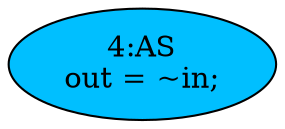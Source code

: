 strict digraph "" {
	node [label="\N"];
	"4:AS"	[ast="<pyverilog.vparser.ast.Assign object at 0x7f147b4e4890>",
		def_var="['out']",
		fillcolor=deepskyblue,
		label="4:AS
out = ~in;",
		statements="[]",
		style=filled,
		typ=Assign,
		use_var="['in']"];
}
